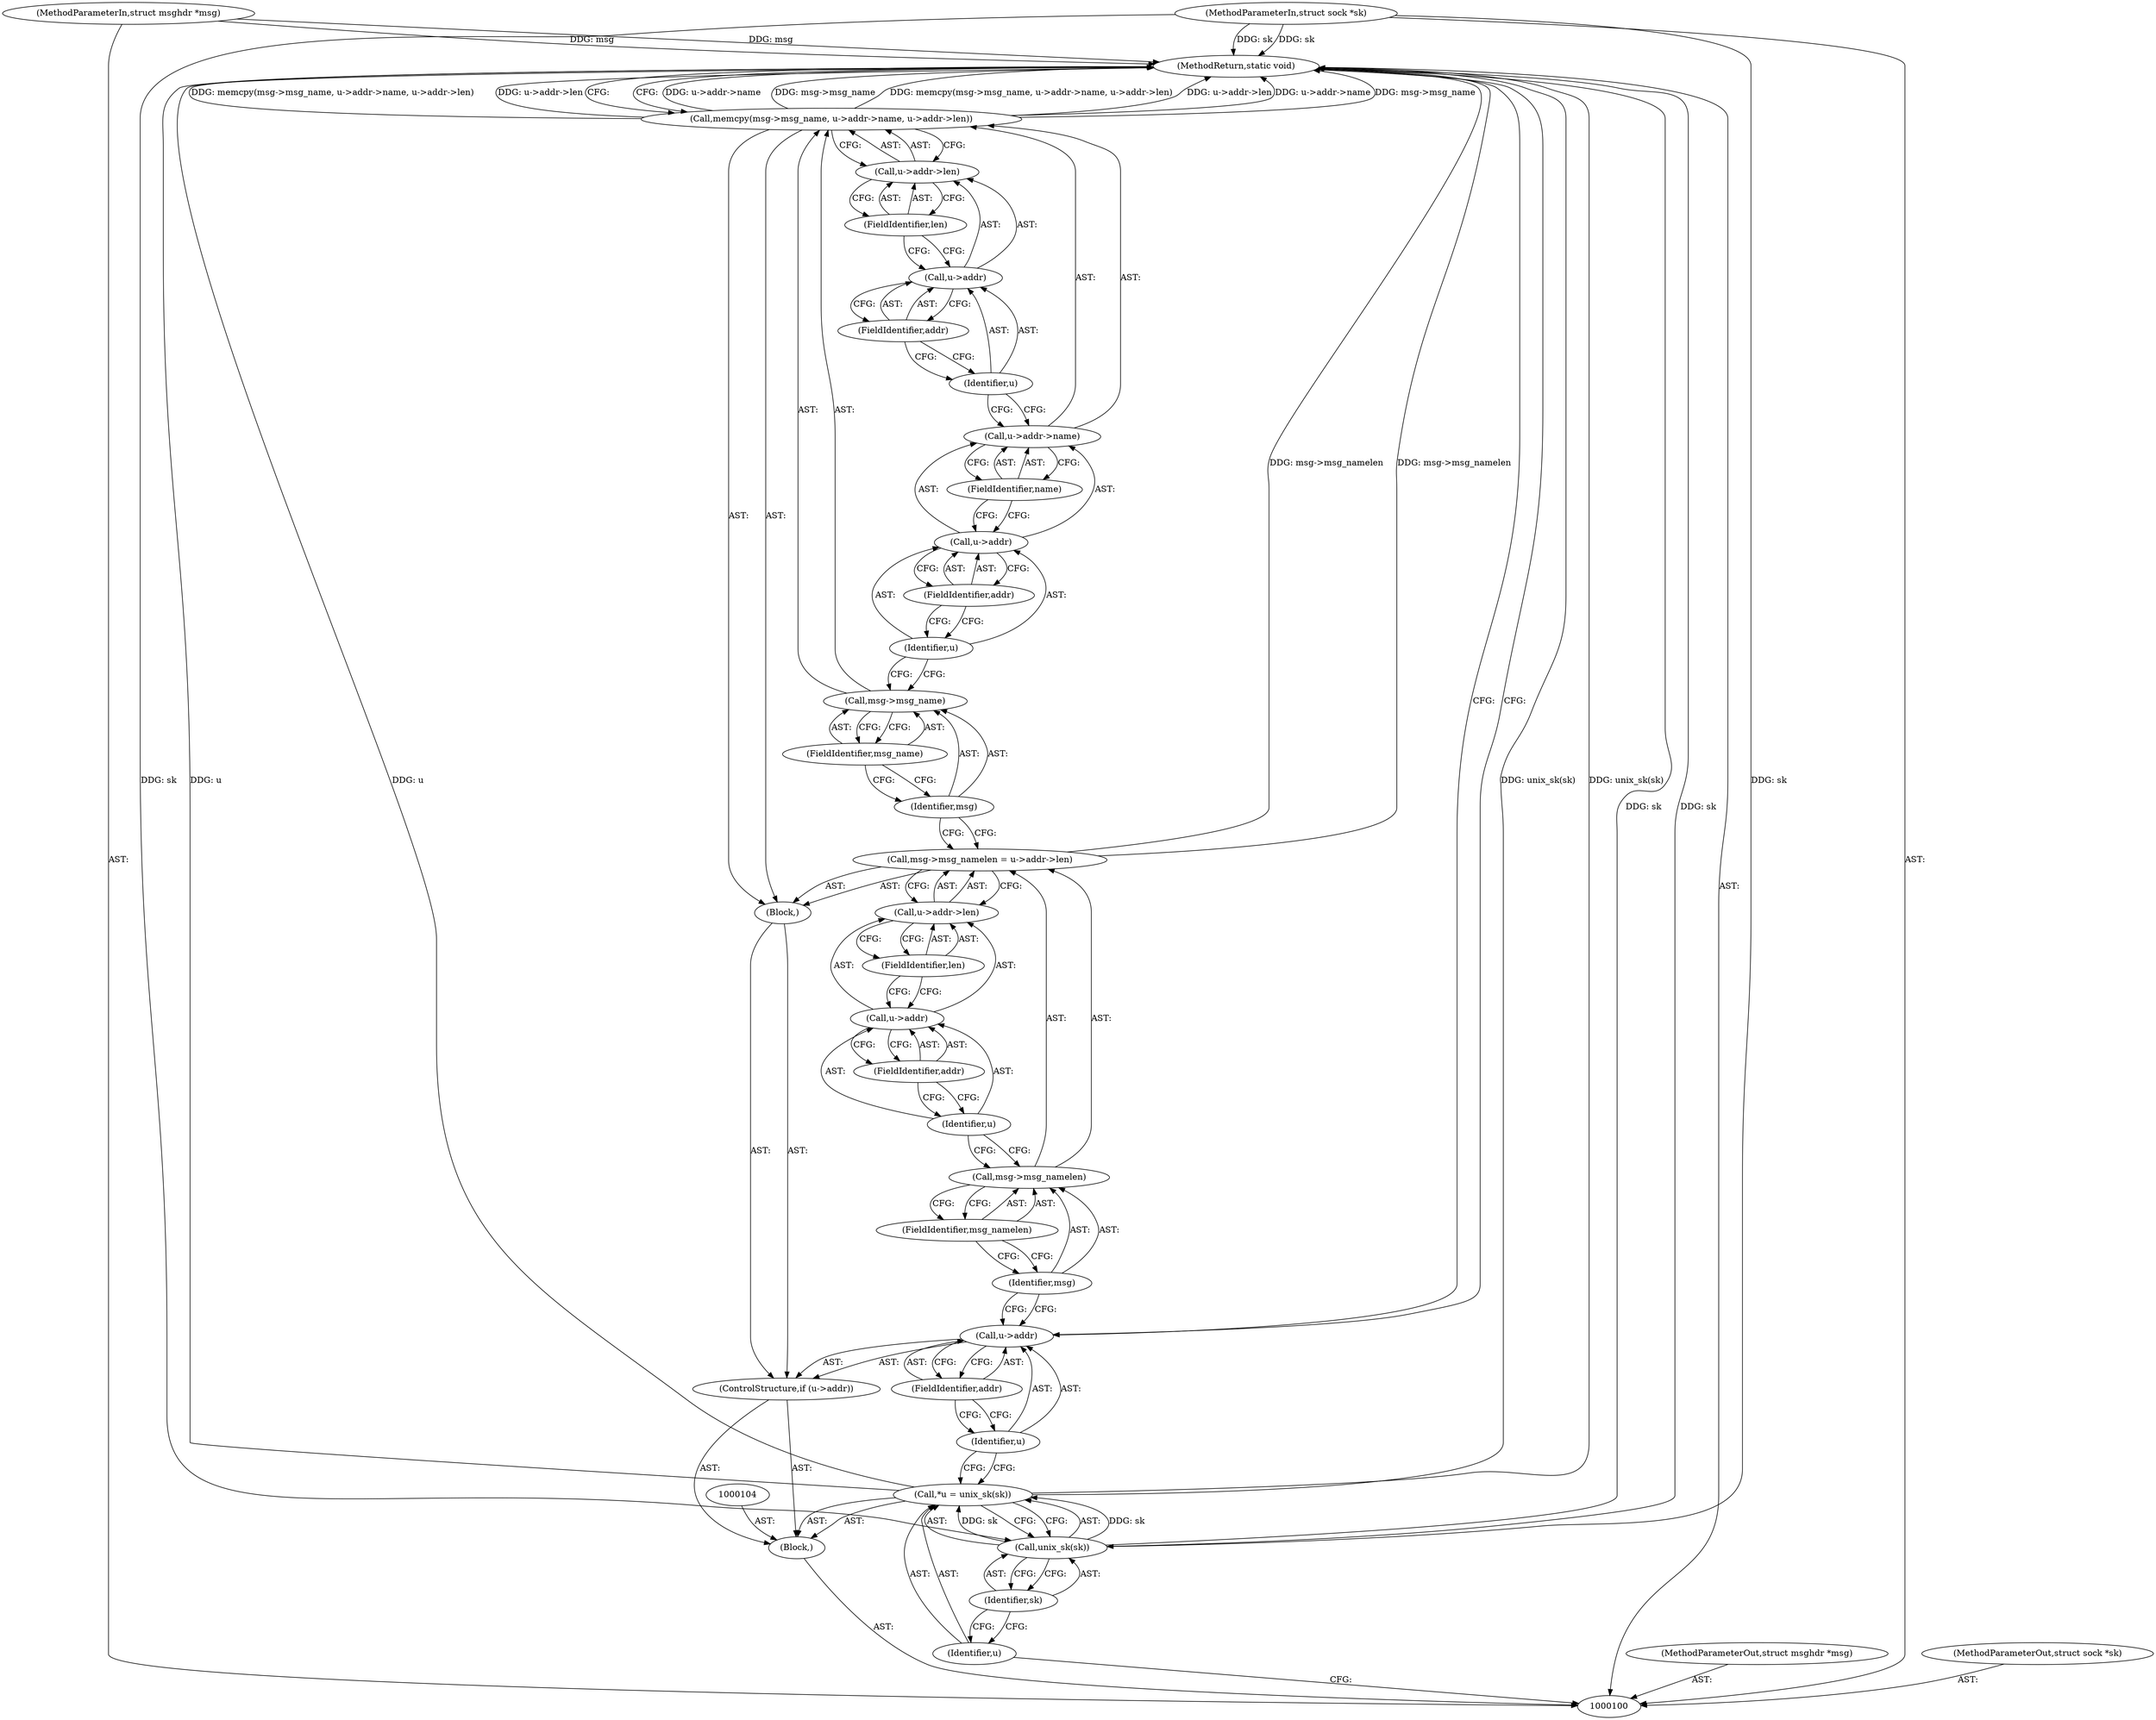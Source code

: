 digraph "0_linux_f3d3342602f8bcbf37d7c46641cb9bca7618eb1c_34" {
"1000137" [label="(MethodReturn,static void)"];
"1000101" [label="(MethodParameterIn,struct msghdr *msg)"];
"1000164" [label="(MethodParameterOut,struct msghdr *msg)"];
"1000102" [label="(MethodParameterIn,struct sock *sk)"];
"1000165" [label="(MethodParameterOut,struct sock *sk)"];
"1000103" [label="(Block,)"];
"1000105" [label="(Call,*u = unix_sk(sk))"];
"1000106" [label="(Identifier,u)"];
"1000107" [label="(Call,unix_sk(sk))"];
"1000108" [label="(Identifier,sk)"];
"1000113" [label="(Block,)"];
"1000109" [label="(ControlStructure,if (u->addr))"];
"1000110" [label="(Call,u->addr)"];
"1000111" [label="(Identifier,u)"];
"1000112" [label="(FieldIdentifier,addr)"];
"1000118" [label="(Call,u->addr->len)"];
"1000119" [label="(Call,u->addr)"];
"1000120" [label="(Identifier,u)"];
"1000121" [label="(FieldIdentifier,addr)"];
"1000114" [label="(Call,msg->msg_namelen = u->addr->len)"];
"1000115" [label="(Call,msg->msg_namelen)"];
"1000116" [label="(Identifier,msg)"];
"1000122" [label="(FieldIdentifier,len)"];
"1000117" [label="(FieldIdentifier,msg_namelen)"];
"1000124" [label="(Call,msg->msg_name)"];
"1000125" [label="(Identifier,msg)"];
"1000126" [label="(FieldIdentifier,msg_name)"];
"1000127" [label="(Call,u->addr->name)"];
"1000128" [label="(Call,u->addr)"];
"1000129" [label="(Identifier,u)"];
"1000130" [label="(FieldIdentifier,addr)"];
"1000123" [label="(Call,memcpy(msg->msg_name, u->addr->name, u->addr->len))"];
"1000131" [label="(FieldIdentifier,name)"];
"1000132" [label="(Call,u->addr->len)"];
"1000133" [label="(Call,u->addr)"];
"1000134" [label="(Identifier,u)"];
"1000135" [label="(FieldIdentifier,addr)"];
"1000136" [label="(FieldIdentifier,len)"];
"1000137" -> "1000100"  [label="AST: "];
"1000137" -> "1000123"  [label="CFG: "];
"1000137" -> "1000110"  [label="CFG: "];
"1000107" -> "1000137"  [label="DDG: sk"];
"1000105" -> "1000137"  [label="DDG: unix_sk(sk)"];
"1000105" -> "1000137"  [label="DDG: u"];
"1000114" -> "1000137"  [label="DDG: msg->msg_namelen"];
"1000123" -> "1000137"  [label="DDG: u->addr->name"];
"1000123" -> "1000137"  [label="DDG: msg->msg_name"];
"1000123" -> "1000137"  [label="DDG: memcpy(msg->msg_name, u->addr->name, u->addr->len)"];
"1000123" -> "1000137"  [label="DDG: u->addr->len"];
"1000102" -> "1000137"  [label="DDG: sk"];
"1000101" -> "1000137"  [label="DDG: msg"];
"1000101" -> "1000100"  [label="AST: "];
"1000101" -> "1000137"  [label="DDG: msg"];
"1000164" -> "1000100"  [label="AST: "];
"1000102" -> "1000100"  [label="AST: "];
"1000102" -> "1000137"  [label="DDG: sk"];
"1000102" -> "1000107"  [label="DDG: sk"];
"1000165" -> "1000100"  [label="AST: "];
"1000103" -> "1000100"  [label="AST: "];
"1000104" -> "1000103"  [label="AST: "];
"1000105" -> "1000103"  [label="AST: "];
"1000109" -> "1000103"  [label="AST: "];
"1000105" -> "1000103"  [label="AST: "];
"1000105" -> "1000107"  [label="CFG: "];
"1000106" -> "1000105"  [label="AST: "];
"1000107" -> "1000105"  [label="AST: "];
"1000111" -> "1000105"  [label="CFG: "];
"1000105" -> "1000137"  [label="DDG: unix_sk(sk)"];
"1000105" -> "1000137"  [label="DDG: u"];
"1000107" -> "1000105"  [label="DDG: sk"];
"1000106" -> "1000105"  [label="AST: "];
"1000106" -> "1000100"  [label="CFG: "];
"1000108" -> "1000106"  [label="CFG: "];
"1000107" -> "1000105"  [label="AST: "];
"1000107" -> "1000108"  [label="CFG: "];
"1000108" -> "1000107"  [label="AST: "];
"1000105" -> "1000107"  [label="CFG: "];
"1000107" -> "1000137"  [label="DDG: sk"];
"1000107" -> "1000105"  [label="DDG: sk"];
"1000102" -> "1000107"  [label="DDG: sk"];
"1000108" -> "1000107"  [label="AST: "];
"1000108" -> "1000106"  [label="CFG: "];
"1000107" -> "1000108"  [label="CFG: "];
"1000113" -> "1000109"  [label="AST: "];
"1000114" -> "1000113"  [label="AST: "];
"1000123" -> "1000113"  [label="AST: "];
"1000109" -> "1000103"  [label="AST: "];
"1000110" -> "1000109"  [label="AST: "];
"1000113" -> "1000109"  [label="AST: "];
"1000110" -> "1000109"  [label="AST: "];
"1000110" -> "1000112"  [label="CFG: "];
"1000111" -> "1000110"  [label="AST: "];
"1000112" -> "1000110"  [label="AST: "];
"1000116" -> "1000110"  [label="CFG: "];
"1000137" -> "1000110"  [label="CFG: "];
"1000111" -> "1000110"  [label="AST: "];
"1000111" -> "1000105"  [label="CFG: "];
"1000112" -> "1000111"  [label="CFG: "];
"1000112" -> "1000110"  [label="AST: "];
"1000112" -> "1000111"  [label="CFG: "];
"1000110" -> "1000112"  [label="CFG: "];
"1000118" -> "1000114"  [label="AST: "];
"1000118" -> "1000122"  [label="CFG: "];
"1000119" -> "1000118"  [label="AST: "];
"1000122" -> "1000118"  [label="AST: "];
"1000114" -> "1000118"  [label="CFG: "];
"1000119" -> "1000118"  [label="AST: "];
"1000119" -> "1000121"  [label="CFG: "];
"1000120" -> "1000119"  [label="AST: "];
"1000121" -> "1000119"  [label="AST: "];
"1000122" -> "1000119"  [label="CFG: "];
"1000120" -> "1000119"  [label="AST: "];
"1000120" -> "1000115"  [label="CFG: "];
"1000121" -> "1000120"  [label="CFG: "];
"1000121" -> "1000119"  [label="AST: "];
"1000121" -> "1000120"  [label="CFG: "];
"1000119" -> "1000121"  [label="CFG: "];
"1000114" -> "1000113"  [label="AST: "];
"1000114" -> "1000118"  [label="CFG: "];
"1000115" -> "1000114"  [label="AST: "];
"1000118" -> "1000114"  [label="AST: "];
"1000125" -> "1000114"  [label="CFG: "];
"1000114" -> "1000137"  [label="DDG: msg->msg_namelen"];
"1000115" -> "1000114"  [label="AST: "];
"1000115" -> "1000117"  [label="CFG: "];
"1000116" -> "1000115"  [label="AST: "];
"1000117" -> "1000115"  [label="AST: "];
"1000120" -> "1000115"  [label="CFG: "];
"1000116" -> "1000115"  [label="AST: "];
"1000116" -> "1000110"  [label="CFG: "];
"1000117" -> "1000116"  [label="CFG: "];
"1000122" -> "1000118"  [label="AST: "];
"1000122" -> "1000119"  [label="CFG: "];
"1000118" -> "1000122"  [label="CFG: "];
"1000117" -> "1000115"  [label="AST: "];
"1000117" -> "1000116"  [label="CFG: "];
"1000115" -> "1000117"  [label="CFG: "];
"1000124" -> "1000123"  [label="AST: "];
"1000124" -> "1000126"  [label="CFG: "];
"1000125" -> "1000124"  [label="AST: "];
"1000126" -> "1000124"  [label="AST: "];
"1000129" -> "1000124"  [label="CFG: "];
"1000125" -> "1000124"  [label="AST: "];
"1000125" -> "1000114"  [label="CFG: "];
"1000126" -> "1000125"  [label="CFG: "];
"1000126" -> "1000124"  [label="AST: "];
"1000126" -> "1000125"  [label="CFG: "];
"1000124" -> "1000126"  [label="CFG: "];
"1000127" -> "1000123"  [label="AST: "];
"1000127" -> "1000131"  [label="CFG: "];
"1000128" -> "1000127"  [label="AST: "];
"1000131" -> "1000127"  [label="AST: "];
"1000134" -> "1000127"  [label="CFG: "];
"1000128" -> "1000127"  [label="AST: "];
"1000128" -> "1000130"  [label="CFG: "];
"1000129" -> "1000128"  [label="AST: "];
"1000130" -> "1000128"  [label="AST: "];
"1000131" -> "1000128"  [label="CFG: "];
"1000129" -> "1000128"  [label="AST: "];
"1000129" -> "1000124"  [label="CFG: "];
"1000130" -> "1000129"  [label="CFG: "];
"1000130" -> "1000128"  [label="AST: "];
"1000130" -> "1000129"  [label="CFG: "];
"1000128" -> "1000130"  [label="CFG: "];
"1000123" -> "1000113"  [label="AST: "];
"1000123" -> "1000132"  [label="CFG: "];
"1000124" -> "1000123"  [label="AST: "];
"1000127" -> "1000123"  [label="AST: "];
"1000132" -> "1000123"  [label="AST: "];
"1000137" -> "1000123"  [label="CFG: "];
"1000123" -> "1000137"  [label="DDG: u->addr->name"];
"1000123" -> "1000137"  [label="DDG: msg->msg_name"];
"1000123" -> "1000137"  [label="DDG: memcpy(msg->msg_name, u->addr->name, u->addr->len)"];
"1000123" -> "1000137"  [label="DDG: u->addr->len"];
"1000131" -> "1000127"  [label="AST: "];
"1000131" -> "1000128"  [label="CFG: "];
"1000127" -> "1000131"  [label="CFG: "];
"1000132" -> "1000123"  [label="AST: "];
"1000132" -> "1000136"  [label="CFG: "];
"1000133" -> "1000132"  [label="AST: "];
"1000136" -> "1000132"  [label="AST: "];
"1000123" -> "1000132"  [label="CFG: "];
"1000133" -> "1000132"  [label="AST: "];
"1000133" -> "1000135"  [label="CFG: "];
"1000134" -> "1000133"  [label="AST: "];
"1000135" -> "1000133"  [label="AST: "];
"1000136" -> "1000133"  [label="CFG: "];
"1000134" -> "1000133"  [label="AST: "];
"1000134" -> "1000127"  [label="CFG: "];
"1000135" -> "1000134"  [label="CFG: "];
"1000135" -> "1000133"  [label="AST: "];
"1000135" -> "1000134"  [label="CFG: "];
"1000133" -> "1000135"  [label="CFG: "];
"1000136" -> "1000132"  [label="AST: "];
"1000136" -> "1000133"  [label="CFG: "];
"1000132" -> "1000136"  [label="CFG: "];
}
